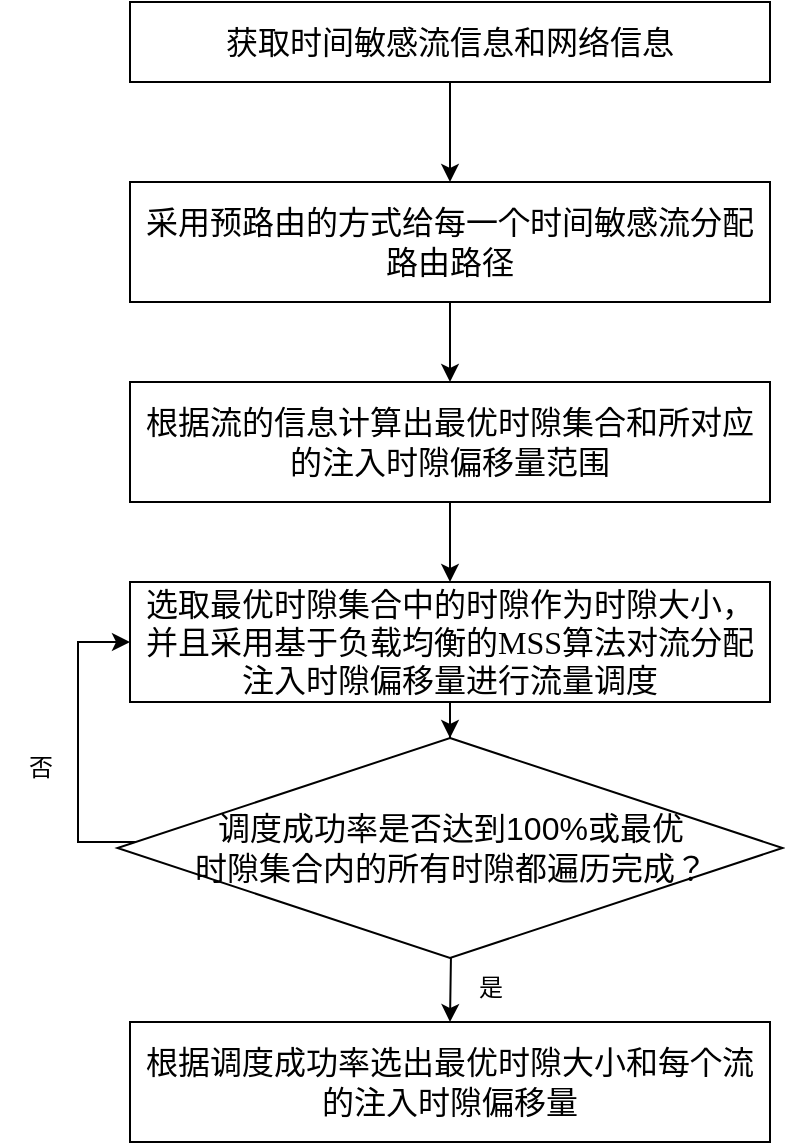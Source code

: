 <mxfile version="21.2.9" type="github">
  <diagram name="Page-1" id="kI8muQVpeAFegMSgDHn2">
    <mxGraphModel dx="1434" dy="756" grid="1" gridSize="10" guides="1" tooltips="1" connect="1" arrows="1" fold="1" page="1" pageScale="1" pageWidth="850" pageHeight="1100" background="none" math="0" shadow="0">
      <root>
        <mxCell id="0" />
        <mxCell id="1" parent="0" />
        <mxCell id="xZrWV2Vu18TWaGDWnjMu-3" value="" style="edgeStyle=orthogonalEdgeStyle;rounded=0;orthogonalLoop=1;jettySize=auto;html=1;" parent="1" source="xZrWV2Vu18TWaGDWnjMu-1" target="xZrWV2Vu18TWaGDWnjMu-2" edge="1">
          <mxGeometry relative="1" as="geometry" />
        </mxCell>
        <mxCell id="xZrWV2Vu18TWaGDWnjMu-1" value="&lt;font face=&quot;Times New Roman&quot; style=&quot;font-size: 16px;&quot;&gt;获取时间敏感流信息和网络信息&lt;/font&gt;" style="rounded=0;whiteSpace=wrap;html=1;" parent="1" vertex="1">
          <mxGeometry x="280" y="60" width="320" height="40" as="geometry" />
        </mxCell>
        <mxCell id="xZrWV2Vu18TWaGDWnjMu-5" value="" style="edgeStyle=orthogonalEdgeStyle;rounded=0;orthogonalLoop=1;jettySize=auto;html=1;" parent="1" source="xZrWV2Vu18TWaGDWnjMu-2" target="xZrWV2Vu18TWaGDWnjMu-4" edge="1">
          <mxGeometry relative="1" as="geometry" />
        </mxCell>
        <mxCell id="xZrWV2Vu18TWaGDWnjMu-2" value="&lt;font face=&quot;Times New Roman&quot; style=&quot;font-size: 16px;&quot;&gt;采用预路由的方式给每一个时间敏感流分配路由路径&lt;/font&gt;" style="whiteSpace=wrap;html=1;rounded=0;" parent="1" vertex="1">
          <mxGeometry x="280" y="150" width="320" height="60" as="geometry" />
        </mxCell>
        <mxCell id="xZrWV2Vu18TWaGDWnjMu-7" value="" style="edgeStyle=orthogonalEdgeStyle;rounded=0;orthogonalLoop=1;jettySize=auto;html=1;" parent="1" source="xZrWV2Vu18TWaGDWnjMu-4" target="xZrWV2Vu18TWaGDWnjMu-6" edge="1">
          <mxGeometry relative="1" as="geometry" />
        </mxCell>
        <mxCell id="xZrWV2Vu18TWaGDWnjMu-4" value="&lt;font face=&quot;Times New Roman&quot; style=&quot;font-size: 16px;&quot;&gt;根据流的信息计算出最优时隙集合和所对应的注入时隙偏移量范围&lt;/font&gt;" style="whiteSpace=wrap;html=1;rounded=0;" parent="1" vertex="1">
          <mxGeometry x="280" y="250" width="320" height="60" as="geometry" />
        </mxCell>
        <mxCell id="xZrWV2Vu18TWaGDWnjMu-9" value="" style="edgeStyle=orthogonalEdgeStyle;rounded=0;orthogonalLoop=1;jettySize=auto;html=1;entryX=0.5;entryY=0;entryDx=0;entryDy=0;" parent="1" source="xZrWV2Vu18TWaGDWnjMu-6" target="8Rt1c0fbSjUeua72rSzs-1" edge="1">
          <mxGeometry relative="1" as="geometry">
            <mxPoint x="440" y="450" as="targetPoint" />
          </mxGeometry>
        </mxCell>
        <mxCell id="xZrWV2Vu18TWaGDWnjMu-6" value="&lt;font face=&quot;Times New Roman&quot;&gt;&lt;span style=&quot;font-size: 16px;&quot;&gt;选取最优时隙集合中的时隙作为时隙大小，并且采用基于负载均衡的MSS算法对流分配注入时隙偏移量进行流量调度&lt;/span&gt;&lt;/font&gt;" style="whiteSpace=wrap;html=1;rounded=0;" parent="1" vertex="1">
          <mxGeometry x="280" y="350" width="320" height="60" as="geometry" />
        </mxCell>
        <mxCell id="xZrWV2Vu18TWaGDWnjMu-11" value="" style="edgeStyle=orthogonalEdgeStyle;rounded=0;orthogonalLoop=1;jettySize=auto;html=1;" parent="1" target="xZrWV2Vu18TWaGDWnjMu-10" edge="1">
          <mxGeometry relative="1" as="geometry">
            <mxPoint x="440" y="500" as="sourcePoint" />
          </mxGeometry>
        </mxCell>
        <mxCell id="xZrWV2Vu18TWaGDWnjMu-10" value="&lt;font face=&quot;Times New Roman&quot;&gt;&lt;span style=&quot;font-size: 16px;&quot;&gt;根据调度成功率选出最优时隙大小和每个流的注入时隙偏移量&lt;/span&gt;&lt;/font&gt;" style="whiteSpace=wrap;html=1;rounded=0;" parent="1" vertex="1">
          <mxGeometry x="280" y="570" width="320" height="60" as="geometry" />
        </mxCell>
        <mxCell id="9uGe-tBlTXYju-LrWE3u-4" style="edgeStyle=orthogonalEdgeStyle;rounded=0;orthogonalLoop=1;jettySize=auto;html=1;entryX=0;entryY=0.5;entryDx=0;entryDy=0;" parent="1" source="8Rt1c0fbSjUeua72rSzs-1" target="xZrWV2Vu18TWaGDWnjMu-6" edge="1">
          <mxGeometry relative="1" as="geometry">
            <Array as="points">
              <mxPoint x="254" y="480" />
              <mxPoint x="254" y="380" />
            </Array>
          </mxGeometry>
        </mxCell>
        <mxCell id="8Rt1c0fbSjUeua72rSzs-1" value="&lt;font style=&quot;font-size: 16px;&quot;&gt;调度成功率是否达到100%或最优&lt;br&gt;时隙集合内的所有时隙都遍历完成？&lt;br&gt;&lt;/font&gt;" style="rhombus;whiteSpace=wrap;html=1;" parent="1" vertex="1">
          <mxGeometry x="273.75" y="428" width="332.5" height="110" as="geometry" />
        </mxCell>
        <mxCell id="8Rt1c0fbSjUeua72rSzs-6" value="是" style="text;html=1;align=center;verticalAlign=middle;resizable=0;points=[];autosize=1;strokeColor=none;fillColor=none;" parent="1" vertex="1">
          <mxGeometry x="440" y="538" width="40" height="30" as="geometry" />
        </mxCell>
        <mxCell id="9uGe-tBlTXYju-LrWE3u-5" value="否" style="text;html=1;align=center;verticalAlign=middle;resizable=0;points=[];autosize=1;strokeColor=none;fillColor=none;" parent="1" vertex="1">
          <mxGeometry x="215" y="428" width="40" height="30" as="geometry" />
        </mxCell>
      </root>
    </mxGraphModel>
  </diagram>
</mxfile>
